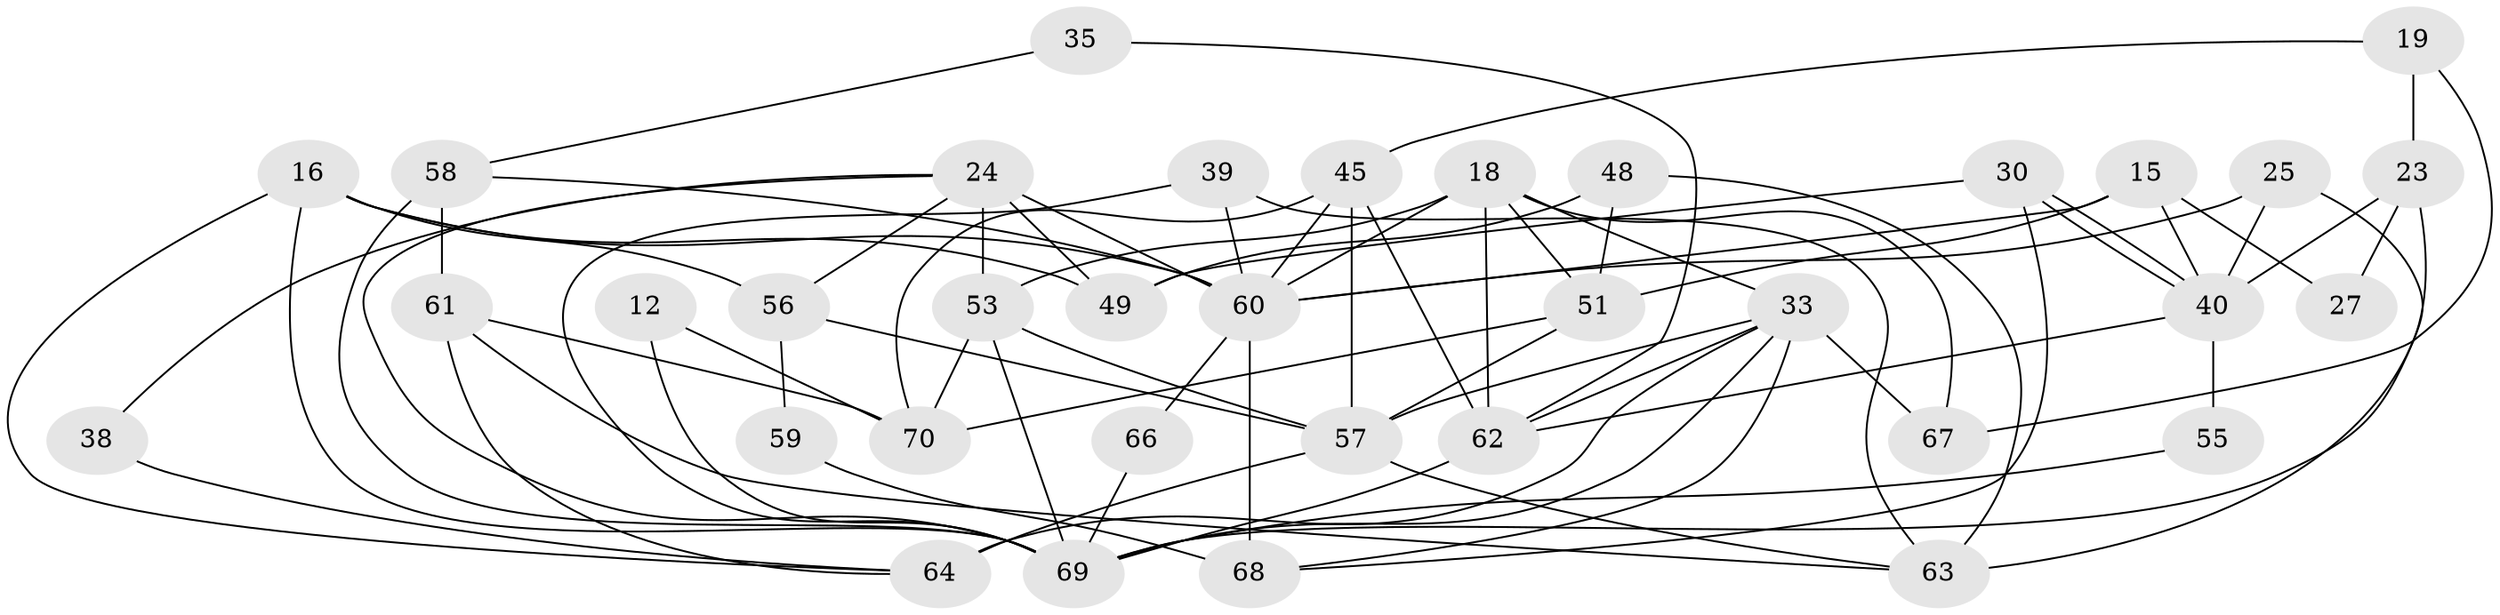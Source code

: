 // original degree distribution, {2: 0.17142857142857143, 3: 0.2571428571428571, 4: 0.22857142857142856, 5: 0.22857142857142856, 6: 0.07142857142857142, 12: 0.014285714285714285, 8: 0.02857142857142857}
// Generated by graph-tools (version 1.1) at 2025/49/03/09/25 04:49:00]
// undirected, 35 vertices, 78 edges
graph export_dot {
graph [start="1"]
  node [color=gray90,style=filled];
  12;
  15;
  16 [super="+9"];
  18 [super="+1+11"];
  19;
  23 [super="+10"];
  24;
  25;
  27;
  30;
  33 [super="+14+17"];
  35;
  38;
  39;
  40;
  45 [super="+22"];
  48 [super="+32"];
  49 [super="+6+43"];
  51;
  53 [super="+42+36"];
  55;
  56 [super="+31"];
  57 [super="+34+50"];
  58 [super="+54"];
  59;
  60 [super="+44+52"];
  61;
  62 [super="+13+41"];
  63;
  64 [super="+37"];
  66 [super="+46"];
  67 [super="+65"];
  68;
  69 [super="+3+29+47"];
  70 [super="+21"];
  12 -- 70;
  12 -- 69;
  15 -- 60;
  15 -- 40;
  15 -- 27;
  15 -- 51;
  16 -- 64 [weight=2];
  16 -- 49 [weight=2];
  16 -- 69 [weight=2];
  16 -- 56;
  16 -- 60 [weight=2];
  18 -- 67;
  18 -- 51;
  18 -- 60;
  18 -- 53;
  18 -- 62;
  18 -- 33 [weight=2];
  19 -- 23;
  19 -- 67;
  19 -- 45;
  23 -- 69 [weight=2];
  23 -- 40 [weight=2];
  23 -- 27;
  24 -- 38;
  24 -- 49 [weight=2];
  24 -- 56 [weight=2];
  24 -- 69;
  24 -- 53 [weight=2];
  24 -- 60 [weight=3];
  25 -- 40;
  25 -- 63;
  25 -- 60;
  30 -- 40;
  30 -- 40;
  30 -- 68;
  30 -- 49;
  33 -- 62;
  33 -- 67;
  33 -- 57;
  33 -- 64 [weight=2];
  33 -- 69 [weight=2];
  33 -- 68;
  35 -- 58;
  35 -- 62;
  38 -- 64;
  39 -- 63;
  39 -- 69;
  39 -- 60;
  40 -- 55;
  40 -- 62;
  45 -- 70;
  45 -- 60 [weight=2];
  45 -- 62 [weight=3];
  45 -- 57;
  48 -- 63 [weight=2];
  48 -- 51;
  48 -- 49;
  51 -- 57;
  51 -- 70;
  53 -- 69 [weight=2];
  53 -- 57;
  53 -- 70;
  55 -- 69;
  56 -- 59;
  56 -- 57;
  57 -- 64 [weight=3];
  57 -- 63;
  58 -- 61 [weight=2];
  58 -- 69 [weight=2];
  58 -- 60;
  59 -- 68;
  60 -- 66 [weight=2];
  60 -- 68 [weight=2];
  61 -- 63;
  61 -- 70;
  61 -- 64;
  62 -- 69;
  66 -- 69 [weight=2];
}
